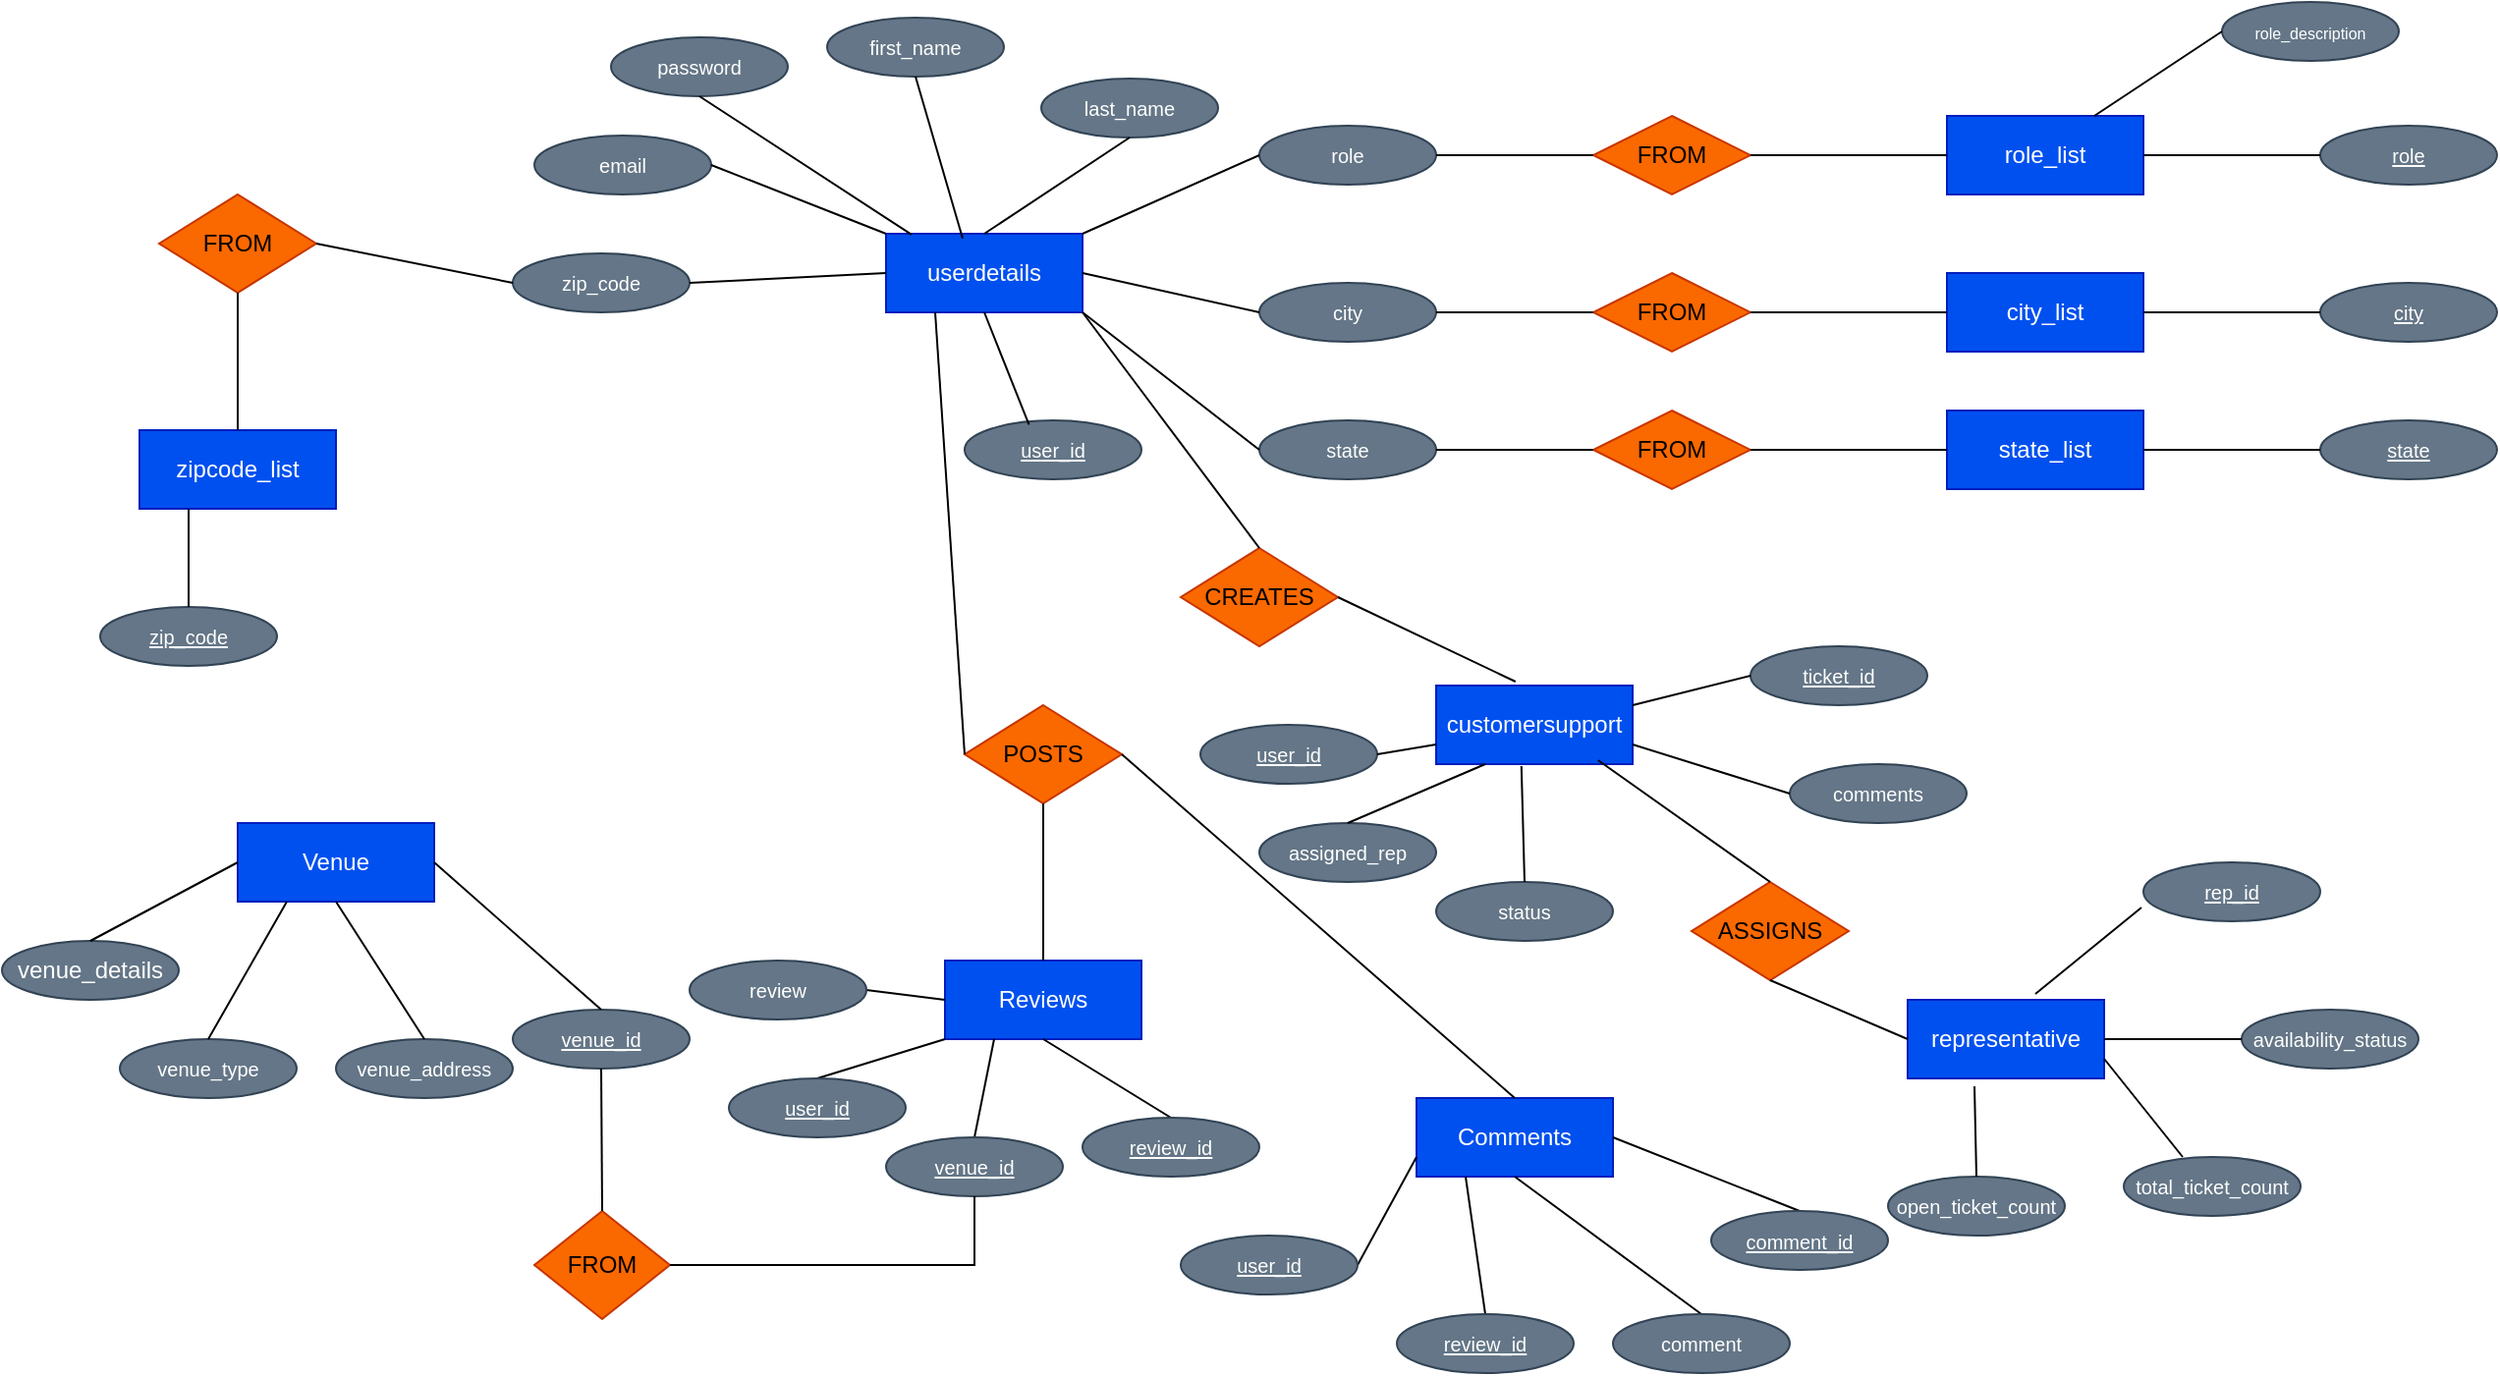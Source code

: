 <mxfile version="22.0.2" type="device">
  <diagram name="Page-1" id="CWC4UDuup5dHvdT0PNYq">
    <mxGraphModel dx="1305" dy="1110" grid="0" gridSize="10" guides="1" tooltips="1" connect="1" arrows="1" fold="1" page="0" pageScale="1" pageWidth="850" pageHeight="1100" math="0" shadow="0">
      <root>
        <mxCell id="0" />
        <mxCell id="1" parent="0" />
        <mxCell id="QUfLj28VYZMJ0oOmoPOe-7" value="zipcode_list" style="rounded=0;whiteSpace=wrap;html=1;fillColor=#0050ef;fontColor=#ffffff;strokeColor=#001DBC;" parent="1" vertex="1">
          <mxGeometry x="80" y="200" width="100" height="40" as="geometry" />
        </mxCell>
        <mxCell id="QUfLj28VYZMJ0oOmoPOe-8" value="userdetails" style="rounded=0;whiteSpace=wrap;html=1;fillColor=#0050ef;strokeColor=#001DBC;fontColor=#ffffff;" parent="1" vertex="1">
          <mxGeometry x="460" y="100" width="100" height="40" as="geometry" />
        </mxCell>
        <mxCell id="QUfLj28VYZMJ0oOmoPOe-10" value="Reviews" style="rounded=0;whiteSpace=wrap;html=1;fillColor=#0050ef;fontColor=#ffffff;strokeColor=#001DBC;" parent="1" vertex="1">
          <mxGeometry x="490" y="470" width="100" height="40" as="geometry" />
        </mxCell>
        <mxCell id="QUfLj28VYZMJ0oOmoPOe-11" value="Comments" style="rounded=0;whiteSpace=wrap;html=1;fillColor=#0050ef;fontColor=#ffffff;strokeColor=#001DBC;" parent="1" vertex="1">
          <mxGeometry x="730" y="540" width="100" height="40" as="geometry" />
        </mxCell>
        <mxCell id="QUfLj28VYZMJ0oOmoPOe-12" value="customersupport" style="rounded=0;whiteSpace=wrap;html=1;fillColor=#0050ef;fontColor=#ffffff;strokeColor=#001DBC;" parent="1" vertex="1">
          <mxGeometry x="740" y="330" width="100" height="40" as="geometry" />
        </mxCell>
        <mxCell id="QUfLj28VYZMJ0oOmoPOe-13" value="representative" style="rounded=0;whiteSpace=wrap;html=1;fillColor=#0050ef;fontColor=#ffffff;strokeColor=#001DBC;" parent="1" vertex="1">
          <mxGeometry x="980" y="490" width="100" height="40" as="geometry" />
        </mxCell>
        <mxCell id="QUfLj28VYZMJ0oOmoPOe-14" value="role_list" style="rounded=0;whiteSpace=wrap;html=1;fillColor=#0050ef;strokeColor=#001DBC;fontColor=#ffffff;" parent="1" vertex="1">
          <mxGeometry x="1000" y="40" width="100" height="40" as="geometry" />
        </mxCell>
        <mxCell id="QUfLj28VYZMJ0oOmoPOe-15" value="city_list" style="rounded=0;whiteSpace=wrap;html=1;fillColor=#0050ef;fontColor=#ffffff;strokeColor=#001DBC;" parent="1" vertex="1">
          <mxGeometry x="1000" y="120" width="100" height="40" as="geometry" />
        </mxCell>
        <mxCell id="QUfLj28VYZMJ0oOmoPOe-16" value="state_list" style="rounded=0;whiteSpace=wrap;html=1;fillColor=#0050ef;fontColor=#ffffff;strokeColor=#001DBC;" parent="1" vertex="1">
          <mxGeometry x="1000" y="190" width="100" height="40" as="geometry" />
        </mxCell>
        <mxCell id="QUfLj28VYZMJ0oOmoPOe-17" value="FROM" style="rhombus;whiteSpace=wrap;html=1;fillColor=#fa6800;fontColor=#000000;strokeColor=#C73500;" parent="1" vertex="1">
          <mxGeometry x="90" y="80" width="80" height="50" as="geometry" />
        </mxCell>
        <mxCell id="QUfLj28VYZMJ0oOmoPOe-19" value="POSTS" style="rhombus;whiteSpace=wrap;html=1;fillColor=#fa6800;fontColor=#000000;strokeColor=#C73500;" parent="1" vertex="1">
          <mxGeometry x="500" y="340" width="80" height="50" as="geometry" />
        </mxCell>
        <mxCell id="QUfLj28VYZMJ0oOmoPOe-20" value="CREATES" style="rhombus;whiteSpace=wrap;html=1;fillColor=#fa6800;fontColor=#000000;strokeColor=#C73500;" parent="1" vertex="1">
          <mxGeometry x="610" y="260" width="80" height="50" as="geometry" />
        </mxCell>
        <mxCell id="QUfLj28VYZMJ0oOmoPOe-21" value="ASSIGNS" style="rhombus;whiteSpace=wrap;html=1;fillColor=#fa6800;fontColor=#000000;strokeColor=#C73500;" parent="1" vertex="1">
          <mxGeometry x="870" y="430" width="80" height="50" as="geometry" />
        </mxCell>
        <mxCell id="QUfLj28VYZMJ0oOmoPOe-22" value="FROM" style="rhombus;whiteSpace=wrap;html=1;fillColor=#fa6800;fontColor=#000000;strokeColor=#C73500;" parent="1" vertex="1">
          <mxGeometry x="820" y="40" width="80" height="40" as="geometry" />
        </mxCell>
        <mxCell id="QUfLj28VYZMJ0oOmoPOe-23" value="FROM" style="rhombus;whiteSpace=wrap;html=1;fillColor=#fa6800;fontColor=#000000;strokeColor=#C73500;" parent="1" vertex="1">
          <mxGeometry x="820" y="120" width="80" height="40" as="geometry" />
        </mxCell>
        <mxCell id="QUfLj28VYZMJ0oOmoPOe-24" value="FROM" style="rhombus;whiteSpace=wrap;html=1;fillColor=#fa6800;fontColor=#000000;strokeColor=#C73500;" parent="1" vertex="1">
          <mxGeometry x="820" y="190" width="80" height="40" as="geometry" />
        </mxCell>
        <mxCell id="QUfLj28VYZMJ0oOmoPOe-25" value="Venue" style="rounded=0;whiteSpace=wrap;html=1;fillColor=#0050ef;fontColor=#ffffff;strokeColor=#001DBC;" parent="1" vertex="1">
          <mxGeometry x="130" y="400" width="100" height="40" as="geometry" />
        </mxCell>
        <mxCell id="QUfLj28VYZMJ0oOmoPOe-26" value="&lt;span style=&quot;font-family: Helvetica; font-size: 10px; font-style: normal; font-variant-ligatures: normal; font-variant-caps: normal; letter-spacing: normal; orphans: 2; text-align: center; text-indent: 0px; text-transform: none; widows: 2; word-spacing: 0px; -webkit-text-stroke-width: 0px; text-decoration-thickness: initial; text-decoration-style: initial; text-decoration-color: initial; float: none; display: inline !important;&quot;&gt;role&lt;/span&gt;" style="ellipse;whiteSpace=wrap;html=1;fillColor=#647687;fontColor=#ffffff;strokeColor=#314354;fontStyle=0;labelBackgroundColor=none;" parent="1" vertex="1">
          <mxGeometry x="650" y="45" width="90" height="30" as="geometry" />
        </mxCell>
        <mxCell id="QUfLj28VYZMJ0oOmoPOe-27" value="&lt;font style=&quot;font-size: 10px;&quot;&gt;&lt;u&gt;role&lt;/u&gt;&lt;/font&gt;" style="ellipse;whiteSpace=wrap;html=1;fillColor=#647687;fontColor=#ffffff;strokeColor=#314354;fontStyle=0;labelBackgroundColor=none;" parent="1" vertex="1">
          <mxGeometry x="1190" y="45" width="90" height="30" as="geometry" />
        </mxCell>
        <mxCell id="QUfLj28VYZMJ0oOmoPOe-28" value="&lt;font style=&quot;font-size: 10px;&quot;&gt;&lt;u&gt;city&lt;/u&gt;&lt;/font&gt;" style="ellipse;whiteSpace=wrap;html=1;fillColor=#647687;fontColor=#ffffff;strokeColor=#314354;fontStyle=0;labelBackgroundColor=none;" parent="1" vertex="1">
          <mxGeometry x="1190" y="125" width="90" height="30" as="geometry" />
        </mxCell>
        <mxCell id="QUfLj28VYZMJ0oOmoPOe-29" value="&lt;font style=&quot;font-size: 10px;&quot;&gt;&lt;u&gt;state&lt;/u&gt;&lt;/font&gt;" style="ellipse;whiteSpace=wrap;html=1;fillColor=#647687;fontColor=#ffffff;strokeColor=#314354;fontStyle=0;labelBackgroundColor=none;" parent="1" vertex="1">
          <mxGeometry x="1190" y="195" width="90" height="30" as="geometry" />
        </mxCell>
        <mxCell id="QUfLj28VYZMJ0oOmoPOe-30" value="&lt;font style=&quot;font-size: 8px;&quot;&gt;role_description&lt;/font&gt;" style="ellipse;whiteSpace=wrap;html=1;fillColor=#647687;fontColor=#ffffff;strokeColor=#314354;fontStyle=0;labelBackgroundColor=none;" parent="1" vertex="1">
          <mxGeometry x="1140" y="-18" width="90" height="30" as="geometry" />
        </mxCell>
        <mxCell id="QUfLj28VYZMJ0oOmoPOe-32" value="&lt;span style=&quot;font-family: Helvetica; font-size: 10px; font-style: normal; font-variant-ligatures: normal; font-variant-caps: normal; letter-spacing: normal; orphans: 2; text-align: center; text-indent: 0px; text-transform: none; widows: 2; word-spacing: 0px; -webkit-text-stroke-width: 0px; text-decoration-thickness: initial; text-decoration-style: initial; text-decoration-color: initial; float: none; display: inline !important;&quot;&gt;city&lt;/span&gt;" style="ellipse;whiteSpace=wrap;html=1;fillColor=#647687;fontColor=#ffffff;strokeColor=#314354;fontStyle=0;labelBackgroundColor=none;" parent="1" vertex="1">
          <mxGeometry x="650" y="125" width="90" height="30" as="geometry" />
        </mxCell>
        <mxCell id="QUfLj28VYZMJ0oOmoPOe-34" value="&lt;span style=&quot;font-family: Helvetica; font-size: 10px; font-style: normal; font-variant-ligatures: normal; font-variant-caps: normal; letter-spacing: normal; orphans: 2; text-align: center; text-indent: 0px; text-transform: none; widows: 2; word-spacing: 0px; -webkit-text-stroke-width: 0px; text-decoration-thickness: initial; text-decoration-style: initial; text-decoration-color: initial; float: none; display: inline !important;&quot;&gt;state&lt;/span&gt;" style="ellipse;whiteSpace=wrap;html=1;fillColor=#647687;fontColor=#ffffff;strokeColor=#314354;fontStyle=0;labelBackgroundColor=none;" parent="1" vertex="1">
          <mxGeometry x="650" y="195" width="90" height="30" as="geometry" />
        </mxCell>
        <mxCell id="QUfLj28VYZMJ0oOmoPOe-35" value="&lt;font style=&quot;font-size: 10px;&quot;&gt;&lt;u&gt;user_id&lt;/u&gt;&lt;/font&gt;" style="ellipse;whiteSpace=wrap;html=1;fillColor=#647687;fontColor=#ffffff;strokeColor=#314354;fontStyle=0;labelBackgroundColor=none;" parent="1" vertex="1">
          <mxGeometry x="500" y="195" width="90" height="30" as="geometry" />
        </mxCell>
        <mxCell id="QUfLj28VYZMJ0oOmoPOe-36" value="&lt;font style=&quot;font-size: 10px;&quot;&gt;&lt;u&gt;rep_id&lt;/u&gt;&lt;/font&gt;" style="ellipse;whiteSpace=wrap;html=1;fillColor=#647687;strokeColor=#314354;fontColor=#ffffff;fontStyle=0;labelBackgroundColor=none;" parent="1" vertex="1">
          <mxGeometry x="1100" y="420" width="90" height="30" as="geometry" />
        </mxCell>
        <mxCell id="QUfLj28VYZMJ0oOmoPOe-37" value="&lt;span style=&quot;font-family: Helvetica; font-size: 10px; font-style: normal; font-variant-ligatures: normal; font-variant-caps: normal; letter-spacing: normal; orphans: 2; text-align: center; text-indent: 0px; text-transform: none; widows: 2; word-spacing: 0px; -webkit-text-stroke-width: 0px; text-decoration-thickness: initial; text-decoration-style: initial; text-decoration-color: initial; float: none; display: inline !important;&quot;&gt;availability_status&lt;/span&gt;" style="ellipse;whiteSpace=wrap;html=1;fillColor=#647687;strokeColor=#314354;fontColor=#ffffff;fontStyle=0;labelBackgroundColor=none;" parent="1" vertex="1">
          <mxGeometry x="1150" y="495" width="90" height="30" as="geometry" />
        </mxCell>
        <mxCell id="QUfLj28VYZMJ0oOmoPOe-38" value="&lt;span style=&quot;font-family: Helvetica; font-size: 10px; font-style: normal; font-variant-ligatures: normal; font-variant-caps: normal; letter-spacing: normal; orphans: 2; text-align: center; text-indent: 0px; text-transform: none; widows: 2; word-spacing: 0px; -webkit-text-stroke-width: 0px; text-decoration-thickness: initial; text-decoration-style: initial; text-decoration-color: initial; float: none; display: inline !important;&quot;&gt;total_ticket_count&lt;/span&gt;" style="ellipse;whiteSpace=wrap;html=1;fillColor=#647687;strokeColor=#314354;fontColor=#ffffff;fontStyle=0;labelBackgroundColor=none;" parent="1" vertex="1">
          <mxGeometry x="1090" y="570" width="90" height="30" as="geometry" />
        </mxCell>
        <mxCell id="QUfLj28VYZMJ0oOmoPOe-39" value="&lt;span style=&quot;font-family: Helvetica; font-size: 10px; font-style: normal; font-variant-ligatures: normal; font-variant-caps: normal; letter-spacing: normal; orphans: 2; text-align: center; text-indent: 0px; text-transform: none; widows: 2; word-spacing: 0px; -webkit-text-stroke-width: 0px; text-decoration-thickness: initial; text-decoration-style: initial; text-decoration-color: initial; float: none; display: inline !important;&quot;&gt;open_ticket_count&lt;/span&gt;" style="ellipse;whiteSpace=wrap;html=1;fillColor=#647687;strokeColor=#314354;fontColor=#ffffff;fontStyle=0;labelBackgroundColor=none;" parent="1" vertex="1">
          <mxGeometry x="970" y="580" width="90" height="30" as="geometry" />
        </mxCell>
        <mxCell id="QUfLj28VYZMJ0oOmoPOe-40" value="&lt;span style=&quot;font-family: Helvetica; font-size: 10px; font-style: normal; font-variant-ligatures: normal; font-variant-caps: normal; letter-spacing: normal; orphans: 2; text-align: center; text-indent: 0px; text-transform: none; widows: 2; word-spacing: 0px; -webkit-text-stroke-width: 0px; text-decoration-thickness: initial; text-decoration-style: initial; text-decoration-color: initial; float: none; display: inline !important;&quot;&gt;&lt;u&gt;ticket_id&lt;/u&gt;&lt;/span&gt;" style="ellipse;whiteSpace=wrap;html=1;fillColor=#647687;strokeColor=#314354;fontColor=#ffffff;fontStyle=0;labelBackgroundColor=none;" parent="1" vertex="1">
          <mxGeometry x="900" y="310" width="90" height="30" as="geometry" />
        </mxCell>
        <mxCell id="QUfLj28VYZMJ0oOmoPOe-41" value="&lt;span style=&quot;font-family: Helvetica; font-size: 10px; font-style: normal; font-variant-ligatures: normal; font-variant-caps: normal; letter-spacing: normal; orphans: 2; text-align: center; text-indent: 0px; text-transform: none; widows: 2; word-spacing: 0px; -webkit-text-stroke-width: 0px; text-decoration-thickness: initial; text-decoration-style: initial; text-decoration-color: initial; float: none; display: inline !important;&quot;&gt;comments&lt;/span&gt;" style="ellipse;whiteSpace=wrap;html=1;fillColor=#647687;strokeColor=#314354;fontColor=#ffffff;fontStyle=0;labelBackgroundColor=none;" parent="1" vertex="1">
          <mxGeometry x="920" y="370" width="90" height="30" as="geometry" />
        </mxCell>
        <mxCell id="QUfLj28VYZMJ0oOmoPOe-42" value="&lt;span style=&quot;font-family: Helvetica; font-size: 10px; font-style: normal; font-variant-ligatures: normal; font-variant-caps: normal; letter-spacing: normal; orphans: 2; text-align: center; text-indent: 0px; text-transform: none; widows: 2; word-spacing: 0px; -webkit-text-stroke-width: 0px; text-decoration-thickness: initial; text-decoration-style: initial; text-decoration-color: initial; float: none; display: inline !important;&quot;&gt;&lt;u&gt;user_id&lt;/u&gt;&lt;/span&gt;" style="ellipse;whiteSpace=wrap;html=1;fillColor=#647687;strokeColor=#314354;fontColor=#ffffff;fontStyle=0;labelBackgroundColor=none;" parent="1" vertex="1">
          <mxGeometry x="620" y="350" width="90" height="30" as="geometry" />
        </mxCell>
        <mxCell id="QUfLj28VYZMJ0oOmoPOe-43" value="&lt;span style=&quot;font-family: Helvetica; font-size: 10px; font-style: normal; font-variant-ligatures: normal; font-variant-caps: normal; letter-spacing: normal; orphans: 2; text-align: center; text-indent: 0px; text-transform: none; widows: 2; word-spacing: 0px; -webkit-text-stroke-width: 0px; text-decoration-thickness: initial; text-decoration-style: initial; text-decoration-color: initial; float: none; display: inline !important;&quot;&gt;assigned_rep&lt;/span&gt;" style="ellipse;whiteSpace=wrap;html=1;fillColor=#647687;strokeColor=#314354;fontColor=#ffffff;fontStyle=0;labelBackgroundColor=none;" parent="1" vertex="1">
          <mxGeometry x="650" y="400" width="90" height="30" as="geometry" />
        </mxCell>
        <mxCell id="QUfLj28VYZMJ0oOmoPOe-44" value="&lt;font style=&quot;font-size: 10px;&quot;&gt;status&lt;/font&gt;" style="ellipse;whiteSpace=wrap;html=1;fillColor=#647687;strokeColor=#314354;fontColor=#ffffff;fontStyle=0;labelBackgroundColor=none;" parent="1" vertex="1">
          <mxGeometry x="740" y="430" width="90" height="30" as="geometry" />
        </mxCell>
        <mxCell id="QUfLj28VYZMJ0oOmoPOe-46" value="&lt;meta charset=&quot;utf-8&quot;&gt;&lt;span style=&quot;font-family: Helvetica; font-size: 10px; font-style: normal; font-variant-ligatures: normal; font-variant-caps: normal; letter-spacing: normal; orphans: 2; text-align: center; text-indent: 0px; text-transform: none; widows: 2; word-spacing: 0px; -webkit-text-stroke-width: 0px; text-decoration-thickness: initial; text-decoration-style: initial; text-decoration-color: initial; float: none; display: inline !important;&quot;&gt;zip_code&lt;/span&gt;" style="ellipse;whiteSpace=wrap;html=1;fillColor=#647687;strokeColor=#314354;fontColor=#ffffff;fontStyle=0;labelBackgroundColor=none;" parent="1" vertex="1">
          <mxGeometry x="270" y="110" width="90" height="30" as="geometry" />
        </mxCell>
        <mxCell id="QUfLj28VYZMJ0oOmoPOe-47" value="&lt;span style=&quot;font-family: Helvetica; font-size: 10px; font-style: normal; font-variant-ligatures: normal; font-variant-caps: normal; letter-spacing: normal; orphans: 2; text-align: center; text-indent: 0px; text-transform: none; widows: 2; word-spacing: 0px; -webkit-text-stroke-width: 0px; text-decoration-thickness: initial; text-decoration-style: initial; text-decoration-color: initial; float: none; display: inline !important;&quot;&gt;email&lt;/span&gt;" style="ellipse;whiteSpace=wrap;html=1;fillColor=#647687;strokeColor=#314354;fontColor=#ffffff;fontStyle=0;labelBackgroundColor=none;labelBorderColor=none;" parent="1" vertex="1">
          <mxGeometry x="281" y="50" width="90" height="30" as="geometry" />
        </mxCell>
        <mxCell id="QUfLj28VYZMJ0oOmoPOe-48" value="&lt;span style=&quot;font-family: Helvetica; font-size: 10px; font-style: normal; font-variant-ligatures: normal; font-variant-caps: normal; letter-spacing: normal; orphans: 2; text-align: center; text-indent: 0px; text-transform: none; widows: 2; word-spacing: 0px; -webkit-text-stroke-width: 0px; text-decoration-thickness: initial; text-decoration-style: initial; text-decoration-color: initial; float: none; display: inline !important;&quot;&gt;password&lt;/span&gt;" style="ellipse;whiteSpace=wrap;html=1;fillColor=#647687;strokeColor=#314354;fontColor=#ffffff;fontStyle=0;labelBackgroundColor=none;" parent="1" vertex="1">
          <mxGeometry x="320" width="90" height="30" as="geometry" />
        </mxCell>
        <mxCell id="QUfLj28VYZMJ0oOmoPOe-49" value="&lt;span style=&quot;font-family: Helvetica; font-size: 10px; font-style: normal; font-variant-ligatures: normal; font-variant-caps: normal; letter-spacing: normal; orphans: 2; text-align: center; text-indent: 0px; text-transform: none; widows: 2; word-spacing: 0px; -webkit-text-stroke-width: 0px; text-decoration-thickness: initial; text-decoration-style: initial; text-decoration-color: initial; float: none; display: inline !important;&quot;&gt;first_name&lt;/span&gt;" style="ellipse;whiteSpace=wrap;html=1;fillColor=#647687;strokeColor=#314354;fontColor=#ffffff;fontStyle=0;labelBackgroundColor=none;" parent="1" vertex="1">
          <mxGeometry x="430" y="-10" width="90" height="30" as="geometry" />
        </mxCell>
        <mxCell id="QUfLj28VYZMJ0oOmoPOe-50" value="&lt;span style=&quot;font-family: Helvetica; font-size: 10px; font-style: normal; font-variant-ligatures: normal; font-variant-caps: normal; letter-spacing: normal; orphans: 2; text-align: center; text-indent: 0px; text-transform: none; widows: 2; word-spacing: 0px; -webkit-text-stroke-width: 0px; text-decoration-thickness: initial; text-decoration-style: initial; text-decoration-color: initial; float: none; display: inline !important;&quot;&gt;last_name&lt;/span&gt;" style="ellipse;whiteSpace=wrap;html=1;fillColor=#647687;strokeColor=#314354;fontColor=#ffffff;fontStyle=0;labelBackgroundColor=none;" parent="1" vertex="1">
          <mxGeometry x="539" y="21" width="90" height="30" as="geometry" />
        </mxCell>
        <mxCell id="QUfLj28VYZMJ0oOmoPOe-51" value="&lt;font style=&quot;font-size: 10px;&quot;&gt;&lt;u&gt;zip_code&lt;/u&gt;&lt;/font&gt;" style="ellipse;whiteSpace=wrap;html=1;fillColor=#647687;strokeColor=#314354;fontColor=#ffffff;fontStyle=0;labelBackgroundColor=none;" parent="1" vertex="1">
          <mxGeometry x="60" y="290" width="90" height="30" as="geometry" />
        </mxCell>
        <mxCell id="QUfLj28VYZMJ0oOmoPOe-52" value="venue_details" style="ellipse;whiteSpace=wrap;html=1;fillColor=#647687;strokeColor=#314354;fontColor=#ffffff;fontStyle=0;labelBackgroundColor=none;" parent="1" vertex="1">
          <mxGeometry x="10" y="460" width="90" height="30" as="geometry" />
        </mxCell>
        <mxCell id="QUfLj28VYZMJ0oOmoPOe-53" value="&lt;font style=&quot;font-size: 10px;&quot;&gt;venue_type&lt;/font&gt;" style="ellipse;whiteSpace=wrap;html=1;fillColor=#647687;strokeColor=#314354;fontColor=#ffffff;fontStyle=0;labelBackgroundColor=none;" parent="1" vertex="1">
          <mxGeometry x="70" y="510" width="90" height="30" as="geometry" />
        </mxCell>
        <mxCell id="QUfLj28VYZMJ0oOmoPOe-54" value="&lt;span style=&quot;font-family: Helvetica; font-size: 10px; font-style: normal; font-variant-ligatures: normal; font-variant-caps: normal; letter-spacing: normal; orphans: 2; text-align: center; text-indent: 0px; text-transform: none; widows: 2; word-spacing: 0px; -webkit-text-stroke-width: 0px; text-decoration-thickness: initial; text-decoration-style: initial; text-decoration-color: initial; float: none; display: inline !important;&quot;&gt;venue_address&lt;/span&gt;" style="ellipse;whiteSpace=wrap;html=1;fillColor=#647687;strokeColor=#314354;fontColor=#ffffff;fontStyle=0;labelBackgroundColor=none;" parent="1" vertex="1">
          <mxGeometry x="180" y="510" width="90" height="30" as="geometry" />
        </mxCell>
        <mxCell id="QUfLj28VYZMJ0oOmoPOe-55" value="&lt;span data-darkreader-inline-bgcolor=&quot;&quot; data-darkreader-inline-color=&quot;&quot; style=&quot;font-family: Helvetica; font-size: 10px; font-style: normal; font-variant-ligatures: normal; font-variant-caps: normal; letter-spacing: normal; orphans: 2; text-align: center; text-indent: 0px; text-transform: none; widows: 2; word-spacing: 0px; -webkit-text-stroke-width: 0px; text-decoration-thickness: initial; text-decoration-style: initial; text-decoration-color: initial; float: none; --darkreader-inline-color: #e8e6e3; --darkreader-inline-bgcolor: #1a1c1e; display: inline !important;&quot;&gt;&lt;u&gt;venue_id&lt;/u&gt;&lt;/span&gt;" style="ellipse;whiteSpace=wrap;html=1;fillColor=#647687;strokeColor=#314354;fontColor=#ffffff;fontStyle=0;labelBackgroundColor=none;" parent="1" vertex="1">
          <mxGeometry x="270" y="495" width="90" height="30" as="geometry" />
        </mxCell>
        <mxCell id="QUfLj28VYZMJ0oOmoPOe-58" value="" style="endArrow=none;html=1;rounded=0;entryX=0.404;entryY=-0.05;entryDx=0;entryDy=0;entryPerimeter=0;" parent="1" target="QUfLj28VYZMJ0oOmoPOe-12" edge="1">
          <mxGeometry width="50" height="50" relative="1" as="geometry">
            <mxPoint x="690" y="285" as="sourcePoint" />
            <mxPoint x="750" y="284.5" as="targetPoint" />
          </mxGeometry>
        </mxCell>
        <mxCell id="QUfLj28VYZMJ0oOmoPOe-59" value="" style="endArrow=none;html=1;rounded=0;exitX=1;exitY=0.5;exitDx=0;exitDy=0;" parent="1" source="QUfLj28VYZMJ0oOmoPOe-14" edge="1">
          <mxGeometry width="50" height="50" relative="1" as="geometry">
            <mxPoint x="1130" y="60" as="sourcePoint" />
            <mxPoint x="1190" y="60" as="targetPoint" />
          </mxGeometry>
        </mxCell>
        <mxCell id="QUfLj28VYZMJ0oOmoPOe-60" value="" style="endArrow=none;html=1;rounded=0;entryX=0;entryY=0.5;entryDx=0;entryDy=0;" parent="1" target="QUfLj28VYZMJ0oOmoPOe-28" edge="1">
          <mxGeometry width="50" height="50" relative="1" as="geometry">
            <mxPoint x="1100" y="140" as="sourcePoint" />
            <mxPoint x="1170" y="140" as="targetPoint" />
          </mxGeometry>
        </mxCell>
        <mxCell id="QUfLj28VYZMJ0oOmoPOe-61" value="" style="endArrow=none;html=1;rounded=0;entryX=0;entryY=0.5;entryDx=0;entryDy=0;" parent="1" target="QUfLj28VYZMJ0oOmoPOe-29" edge="1">
          <mxGeometry width="50" height="50" relative="1" as="geometry">
            <mxPoint x="1100" y="210" as="sourcePoint" />
            <mxPoint x="1170" y="210" as="targetPoint" />
          </mxGeometry>
        </mxCell>
        <mxCell id="QUfLj28VYZMJ0oOmoPOe-63" value="" style="endArrow=none;html=1;rounded=0;exitX=0.75;exitY=0;exitDx=0;exitDy=0;entryX=0;entryY=0.5;entryDx=0;entryDy=0;" parent="1" source="QUfLj28VYZMJ0oOmoPOe-14" target="QUfLj28VYZMJ0oOmoPOe-30" edge="1">
          <mxGeometry width="50" height="50" relative="1" as="geometry">
            <mxPoint x="1090" y="20" as="sourcePoint" />
            <mxPoint x="1137" y="4" as="targetPoint" />
          </mxGeometry>
        </mxCell>
        <mxCell id="QUfLj28VYZMJ0oOmoPOe-64" value="" style="endArrow=none;html=1;rounded=0;exitX=0.65;exitY=-0.075;exitDx=0;exitDy=0;exitPerimeter=0;entryX=-0.011;entryY=0.767;entryDx=0;entryDy=0;entryPerimeter=0;" parent="1" source="QUfLj28VYZMJ0oOmoPOe-13" target="QUfLj28VYZMJ0oOmoPOe-36" edge="1">
          <mxGeometry width="50" height="50" relative="1" as="geometry">
            <mxPoint x="1040" y="460" as="sourcePoint" />
            <mxPoint x="1110" y="460" as="targetPoint" />
          </mxGeometry>
        </mxCell>
        <mxCell id="QUfLj28VYZMJ0oOmoPOe-65" value="" style="endArrow=none;html=1;rounded=0;" parent="1" edge="1">
          <mxGeometry width="50" height="50" relative="1" as="geometry">
            <mxPoint x="1080" y="510" as="sourcePoint" />
            <mxPoint x="1150" y="510" as="targetPoint" />
          </mxGeometry>
        </mxCell>
        <mxCell id="QUfLj28VYZMJ0oOmoPOe-66" value="" style="endArrow=none;html=1;rounded=0;exitX=1;exitY=0.75;exitDx=0;exitDy=0;" parent="1" source="QUfLj28VYZMJ0oOmoPOe-13" edge="1">
          <mxGeometry width="50" height="50" relative="1" as="geometry">
            <mxPoint x="1090" y="540" as="sourcePoint" />
            <mxPoint x="1120" y="570" as="targetPoint" />
          </mxGeometry>
        </mxCell>
        <mxCell id="QUfLj28VYZMJ0oOmoPOe-67" value="" style="endArrow=none;html=1;rounded=0;exitX=0.34;exitY=1.1;exitDx=0;exitDy=0;exitPerimeter=0;entryX=0.5;entryY=0;entryDx=0;entryDy=0;" parent="1" source="QUfLj28VYZMJ0oOmoPOe-13" target="QUfLj28VYZMJ0oOmoPOe-39" edge="1">
          <mxGeometry width="50" height="50" relative="1" as="geometry">
            <mxPoint x="1030" y="550" as="sourcePoint" />
            <mxPoint x="1100" y="550" as="targetPoint" />
          </mxGeometry>
        </mxCell>
        <mxCell id="QUfLj28VYZMJ0oOmoPOe-68" value="" style="endArrow=none;html=1;rounded=0;entryX=0;entryY=0.5;entryDx=0;entryDy=0;" parent="1" target="QUfLj28VYZMJ0oOmoPOe-14" edge="1">
          <mxGeometry width="50" height="50" relative="1" as="geometry">
            <mxPoint x="900" y="60" as="sourcePoint" />
            <mxPoint x="970" y="60" as="targetPoint" />
          </mxGeometry>
        </mxCell>
        <mxCell id="QUfLj28VYZMJ0oOmoPOe-69" value="" style="endArrow=none;html=1;rounded=0;entryX=0;entryY=0.5;entryDx=0;entryDy=0;" parent="1" target="QUfLj28VYZMJ0oOmoPOe-15" edge="1">
          <mxGeometry width="50" height="50" relative="1" as="geometry">
            <mxPoint x="900" y="140" as="sourcePoint" />
            <mxPoint x="970" y="140" as="targetPoint" />
          </mxGeometry>
        </mxCell>
        <mxCell id="QUfLj28VYZMJ0oOmoPOe-70" value="" style="endArrow=none;html=1;rounded=0;entryX=0;entryY=0.5;entryDx=0;entryDy=0;" parent="1" target="QUfLj28VYZMJ0oOmoPOe-16" edge="1">
          <mxGeometry width="50" height="50" relative="1" as="geometry">
            <mxPoint x="900" y="210" as="sourcePoint" />
            <mxPoint x="970" y="210" as="targetPoint" />
          </mxGeometry>
        </mxCell>
        <mxCell id="QUfLj28VYZMJ0oOmoPOe-71" value="" style="endArrow=none;html=1;rounded=0;exitX=1;exitY=0.5;exitDx=0;exitDy=0;" parent="1" source="QUfLj28VYZMJ0oOmoPOe-26" edge="1">
          <mxGeometry width="50" height="50" relative="1" as="geometry">
            <mxPoint x="750" y="60" as="sourcePoint" />
            <mxPoint x="820" y="60" as="targetPoint" />
          </mxGeometry>
        </mxCell>
        <mxCell id="QUfLj28VYZMJ0oOmoPOe-72" value="" style="endArrow=none;html=1;rounded=0;exitX=1;exitY=0.5;exitDx=0;exitDy=0;" parent="1" source="QUfLj28VYZMJ0oOmoPOe-32" edge="1">
          <mxGeometry width="50" height="50" relative="1" as="geometry">
            <mxPoint x="750" y="140" as="sourcePoint" />
            <mxPoint x="820" y="140" as="targetPoint" />
          </mxGeometry>
        </mxCell>
        <mxCell id="QUfLj28VYZMJ0oOmoPOe-73" value="" style="endArrow=none;html=1;rounded=0;exitX=1;exitY=0.5;exitDx=0;exitDy=0;" parent="1" source="QUfLj28VYZMJ0oOmoPOe-34" edge="1">
          <mxGeometry width="50" height="50" relative="1" as="geometry">
            <mxPoint x="750" y="210" as="sourcePoint" />
            <mxPoint x="820" y="210" as="targetPoint" />
          </mxGeometry>
        </mxCell>
        <mxCell id="QUfLj28VYZMJ0oOmoPOe-74" value="" style="endArrow=none;html=1;rounded=0;exitX=1;exitY=0.25;exitDx=0;exitDy=0;entryX=0;entryY=0.5;entryDx=0;entryDy=0;" parent="1" source="QUfLj28VYZMJ0oOmoPOe-12" target="QUfLj28VYZMJ0oOmoPOe-40" edge="1">
          <mxGeometry width="50" height="50" relative="1" as="geometry">
            <mxPoint x="850" y="320" as="sourcePoint" />
            <mxPoint x="920" y="320" as="targetPoint" />
          </mxGeometry>
        </mxCell>
        <mxCell id="QUfLj28VYZMJ0oOmoPOe-75" value="" style="endArrow=none;html=1;rounded=0;exitX=1;exitY=0.75;exitDx=0;exitDy=0;entryX=0;entryY=0.5;entryDx=0;entryDy=0;" parent="1" source="QUfLj28VYZMJ0oOmoPOe-12" target="QUfLj28VYZMJ0oOmoPOe-41" edge="1">
          <mxGeometry width="50" height="50" relative="1" as="geometry">
            <mxPoint x="870" y="350" as="sourcePoint" />
            <mxPoint x="940" y="350" as="targetPoint" />
          </mxGeometry>
        </mxCell>
        <mxCell id="QUfLj28VYZMJ0oOmoPOe-76" value="" style="endArrow=none;html=1;rounded=0;exitX=0.824;exitY=0.95;exitDx=0;exitDy=0;exitPerimeter=0;entryX=0.5;entryY=0;entryDx=0;entryDy=0;" parent="1" source="QUfLj28VYZMJ0oOmoPOe-12" target="QUfLj28VYZMJ0oOmoPOe-21" edge="1">
          <mxGeometry width="50" height="50" relative="1" as="geometry">
            <mxPoint x="850" y="390" as="sourcePoint" />
            <mxPoint x="920" y="390" as="targetPoint" />
          </mxGeometry>
        </mxCell>
        <mxCell id="QUfLj28VYZMJ0oOmoPOe-77" value="" style="endArrow=none;html=1;rounded=0;exitX=0.434;exitY=1.025;exitDx=0;exitDy=0;entryX=0.5;entryY=0;entryDx=0;entryDy=0;exitPerimeter=0;" parent="1" source="QUfLj28VYZMJ0oOmoPOe-12" target="QUfLj28VYZMJ0oOmoPOe-44" edge="1">
          <mxGeometry width="50" height="50" relative="1" as="geometry">
            <mxPoint x="780" y="410" as="sourcePoint" />
            <mxPoint x="850" y="410" as="targetPoint" />
          </mxGeometry>
        </mxCell>
        <mxCell id="QUfLj28VYZMJ0oOmoPOe-78" value="" style="endArrow=none;html=1;rounded=0;exitX=0.5;exitY=0;exitDx=0;exitDy=0;entryX=0.25;entryY=1;entryDx=0;entryDy=0;" parent="1" source="QUfLj28VYZMJ0oOmoPOe-43" target="QUfLj28VYZMJ0oOmoPOe-12" edge="1">
          <mxGeometry width="50" height="50" relative="1" as="geometry">
            <mxPoint x="720" y="390" as="sourcePoint" />
            <mxPoint x="790" y="390" as="targetPoint" />
          </mxGeometry>
        </mxCell>
        <mxCell id="QUfLj28VYZMJ0oOmoPOe-79" value="" style="endArrow=none;html=1;rounded=0;exitX=1;exitY=0.5;exitDx=0;exitDy=0;" parent="1" source="QUfLj28VYZMJ0oOmoPOe-42" edge="1">
          <mxGeometry width="50" height="50" relative="1" as="geometry">
            <mxPoint x="720" y="350" as="sourcePoint" />
            <mxPoint x="740" y="360" as="targetPoint" />
          </mxGeometry>
        </mxCell>
        <mxCell id="QUfLj28VYZMJ0oOmoPOe-80" value="" style="endArrow=none;html=1;rounded=0;exitX=0.5;exitY=1;exitDx=0;exitDy=0;entryX=0;entryY=0.5;entryDx=0;entryDy=0;" parent="1" source="QUfLj28VYZMJ0oOmoPOe-21" target="QUfLj28VYZMJ0oOmoPOe-13" edge="1">
          <mxGeometry width="50" height="50" relative="1" as="geometry">
            <mxPoint x="910" y="490" as="sourcePoint" />
            <mxPoint x="980" y="490" as="targetPoint" />
          </mxGeometry>
        </mxCell>
        <mxCell id="QUfLj28VYZMJ0oOmoPOe-81" value="" style="endArrow=none;html=1;rounded=0;exitX=1;exitY=0;exitDx=0;exitDy=0;entryX=0;entryY=0.5;entryDx=0;entryDy=0;" parent="1" source="QUfLj28VYZMJ0oOmoPOe-8" target="QUfLj28VYZMJ0oOmoPOe-26" edge="1">
          <mxGeometry width="50" height="50" relative="1" as="geometry">
            <mxPoint x="570" y="100" as="sourcePoint" />
            <mxPoint x="640" y="100" as="targetPoint" />
          </mxGeometry>
        </mxCell>
        <mxCell id="QUfLj28VYZMJ0oOmoPOe-82" value="" style="endArrow=none;html=1;rounded=0;exitX=1;exitY=0.5;exitDx=0;exitDy=0;entryX=0;entryY=0.5;entryDx=0;entryDy=0;" parent="1" source="QUfLj28VYZMJ0oOmoPOe-8" target="QUfLj28VYZMJ0oOmoPOe-32" edge="1">
          <mxGeometry width="50" height="50" relative="1" as="geometry">
            <mxPoint x="610" y="130" as="sourcePoint" />
            <mxPoint x="680" y="130" as="targetPoint" />
          </mxGeometry>
        </mxCell>
        <mxCell id="QUfLj28VYZMJ0oOmoPOe-83" value="" style="endArrow=none;html=1;rounded=0;exitX=1;exitY=1;exitDx=0;exitDy=0;entryX=0;entryY=0.5;entryDx=0;entryDy=0;" parent="1" source="QUfLj28VYZMJ0oOmoPOe-8" target="QUfLj28VYZMJ0oOmoPOe-34" edge="1">
          <mxGeometry width="50" height="50" relative="1" as="geometry">
            <mxPoint x="600" y="150" as="sourcePoint" />
            <mxPoint x="670" y="150" as="targetPoint" />
          </mxGeometry>
        </mxCell>
        <mxCell id="QUfLj28VYZMJ0oOmoPOe-84" value="" style="endArrow=none;html=1;rounded=0;exitX=0.5;exitY=1;exitDx=0;exitDy=0;entryX=0.364;entryY=0.073;entryDx=0;entryDy=0;entryPerimeter=0;" parent="1" source="QUfLj28VYZMJ0oOmoPOe-8" target="QUfLj28VYZMJ0oOmoPOe-35" edge="1">
          <mxGeometry width="50" height="50" relative="1" as="geometry">
            <mxPoint x="530" y="180" as="sourcePoint" />
            <mxPoint x="600" y="180" as="targetPoint" />
          </mxGeometry>
        </mxCell>
        <mxCell id="QUfLj28VYZMJ0oOmoPOe-85" value="" style="endArrow=none;html=1;rounded=0;exitX=0.5;exitY=0;exitDx=0;exitDy=0;entryX=0.5;entryY=1;entryDx=0;entryDy=0;" parent="1" source="QUfLj28VYZMJ0oOmoPOe-8" target="QUfLj28VYZMJ0oOmoPOe-50" edge="1">
          <mxGeometry width="50" height="50" relative="1" as="geometry">
            <mxPoint x="530" y="70" as="sourcePoint" />
            <mxPoint x="600" y="70" as="targetPoint" />
          </mxGeometry>
        </mxCell>
        <mxCell id="QUfLj28VYZMJ0oOmoPOe-86" value="" style="endArrow=none;html=1;rounded=0;exitX=0.5;exitY=1;exitDx=0;exitDy=0;entryX=0.39;entryY=0.06;entryDx=0;entryDy=0;entryPerimeter=0;" parent="1" source="QUfLj28VYZMJ0oOmoPOe-49" target="QUfLj28VYZMJ0oOmoPOe-8" edge="1">
          <mxGeometry width="50" height="50" relative="1" as="geometry">
            <mxPoint x="470" y="40" as="sourcePoint" />
            <mxPoint x="540" y="40" as="targetPoint" />
          </mxGeometry>
        </mxCell>
        <mxCell id="QUfLj28VYZMJ0oOmoPOe-87" value="" style="endArrow=none;html=1;rounded=0;exitX=0.5;exitY=1;exitDx=0;exitDy=0;entryX=0.13;entryY=0.01;entryDx=0;entryDy=0;entryPerimeter=0;" parent="1" source="QUfLj28VYZMJ0oOmoPOe-48" target="QUfLj28VYZMJ0oOmoPOe-8" edge="1">
          <mxGeometry width="50" height="50" relative="1" as="geometry">
            <mxPoint x="420" y="50" as="sourcePoint" />
            <mxPoint x="490" y="50" as="targetPoint" />
          </mxGeometry>
        </mxCell>
        <mxCell id="QUfLj28VYZMJ0oOmoPOe-88" value="" style="endArrow=none;html=1;rounded=0;exitX=1;exitY=0.5;exitDx=0;exitDy=0;entryX=0;entryY=0;entryDx=0;entryDy=0;" parent="1" source="QUfLj28VYZMJ0oOmoPOe-47" target="QUfLj28VYZMJ0oOmoPOe-8" edge="1">
          <mxGeometry width="50" height="50" relative="1" as="geometry">
            <mxPoint x="380" y="80" as="sourcePoint" />
            <mxPoint x="450" y="80" as="targetPoint" />
          </mxGeometry>
        </mxCell>
        <mxCell id="QUfLj28VYZMJ0oOmoPOe-89" value="" style="endArrow=none;html=1;rounded=0;exitX=1;exitY=0.5;exitDx=0;exitDy=0;entryX=0;entryY=0.5;entryDx=0;entryDy=0;" parent="1" source="QUfLj28VYZMJ0oOmoPOe-46" target="QUfLj28VYZMJ0oOmoPOe-8" edge="1">
          <mxGeometry width="50" height="50" relative="1" as="geometry">
            <mxPoint x="380" y="120" as="sourcePoint" />
            <mxPoint x="450" y="120" as="targetPoint" />
          </mxGeometry>
        </mxCell>
        <mxCell id="QUfLj28VYZMJ0oOmoPOe-91" value="" style="endArrow=none;html=1;rounded=0;exitX=1;exitY=0.5;exitDx=0;exitDy=0;entryX=0;entryY=0.5;entryDx=0;entryDy=0;" parent="1" source="QUfLj28VYZMJ0oOmoPOe-17" target="QUfLj28VYZMJ0oOmoPOe-46" edge="1">
          <mxGeometry width="50" height="50" relative="1" as="geometry">
            <mxPoint x="200" y="100" as="sourcePoint" />
            <mxPoint x="270" y="100" as="targetPoint" />
          </mxGeometry>
        </mxCell>
        <mxCell id="QUfLj28VYZMJ0oOmoPOe-92" value="" style="endArrow=none;html=1;rounded=0;exitX=0.5;exitY=1;exitDx=0;exitDy=0;entryX=0.5;entryY=0;entryDx=0;entryDy=0;" parent="1" source="QUfLj28VYZMJ0oOmoPOe-17" target="QUfLj28VYZMJ0oOmoPOe-7" edge="1">
          <mxGeometry width="50" height="50" relative="1" as="geometry">
            <mxPoint x="130" y="160" as="sourcePoint" />
            <mxPoint x="200" y="160" as="targetPoint" />
          </mxGeometry>
        </mxCell>
        <mxCell id="QUfLj28VYZMJ0oOmoPOe-93" value="" style="endArrow=none;html=1;rounded=0;exitX=0.25;exitY=1;exitDx=0;exitDy=0;entryX=0.5;entryY=0;entryDx=0;entryDy=0;" parent="1" source="QUfLj28VYZMJ0oOmoPOe-7" target="QUfLj28VYZMJ0oOmoPOe-51" edge="1">
          <mxGeometry width="50" height="50" relative="1" as="geometry">
            <mxPoint x="120" y="270" as="sourcePoint" />
            <mxPoint x="190" y="270" as="targetPoint" />
          </mxGeometry>
        </mxCell>
        <mxCell id="QUfLj28VYZMJ0oOmoPOe-97" value="" style="endArrow=none;html=1;rounded=0;exitX=0.5;exitY=0;exitDx=0;exitDy=0;entryX=0;entryY=0.5;entryDx=0;entryDy=0;" parent="1" source="QUfLj28VYZMJ0oOmoPOe-52" target="QUfLj28VYZMJ0oOmoPOe-25" edge="1">
          <mxGeometry width="50" height="50" relative="1" as="geometry">
            <mxPoint x="90" y="500" as="sourcePoint" />
            <mxPoint x="160" y="500" as="targetPoint" />
          </mxGeometry>
        </mxCell>
        <mxCell id="QUfLj28VYZMJ0oOmoPOe-98" value="" style="endArrow=none;html=1;rounded=0;exitX=0.5;exitY=0;exitDx=0;exitDy=0;entryX=0.25;entryY=1;entryDx=0;entryDy=0;" parent="1" source="QUfLj28VYZMJ0oOmoPOe-53" target="QUfLj28VYZMJ0oOmoPOe-25" edge="1">
          <mxGeometry width="50" height="50" relative="1" as="geometry">
            <mxPoint x="160" y="550" as="sourcePoint" />
            <mxPoint x="230" y="550" as="targetPoint" />
          </mxGeometry>
        </mxCell>
        <mxCell id="QUfLj28VYZMJ0oOmoPOe-99" value="" style="endArrow=none;html=1;rounded=0;exitX=0.5;exitY=1;exitDx=0;exitDy=0;entryX=0.5;entryY=0;entryDx=0;entryDy=0;" parent="1" source="QUfLj28VYZMJ0oOmoPOe-25" target="QUfLj28VYZMJ0oOmoPOe-54" edge="1">
          <mxGeometry width="50" height="50" relative="1" as="geometry">
            <mxPoint x="210" y="580" as="sourcePoint" />
            <mxPoint x="280" y="580" as="targetPoint" />
          </mxGeometry>
        </mxCell>
        <mxCell id="QUfLj28VYZMJ0oOmoPOe-100" value="" style="endArrow=none;html=1;rounded=0;exitX=1;exitY=0.5;exitDx=0;exitDy=0;entryX=0.5;entryY=0;entryDx=0;entryDy=0;" parent="1" source="QUfLj28VYZMJ0oOmoPOe-25" target="QUfLj28VYZMJ0oOmoPOe-55" edge="1">
          <mxGeometry width="50" height="50" relative="1" as="geometry">
            <mxPoint x="270" y="500" as="sourcePoint" />
            <mxPoint x="340" y="500" as="targetPoint" />
          </mxGeometry>
        </mxCell>
        <mxCell id="QUfLj28VYZMJ0oOmoPOe-101" value="" style="endArrow=none;html=1;rounded=0;exitX=1;exitY=0.5;exitDx=0;exitDy=0;entryX=0;entryY=0.5;entryDx=0;entryDy=0;" parent="1" source="QUfLj28VYZMJ0oOmoPOe-112" target="QUfLj28VYZMJ0oOmoPOe-10" edge="1">
          <mxGeometry width="50" height="50" relative="1" as="geometry">
            <mxPoint x="440" y="480" as="sourcePoint" />
            <mxPoint x="510" y="480" as="targetPoint" />
          </mxGeometry>
        </mxCell>
        <mxCell id="QUfLj28VYZMJ0oOmoPOe-102" value="" style="endArrow=none;html=1;rounded=0;exitX=0.5;exitY=0;exitDx=0;exitDy=0;entryX=0;entryY=1;entryDx=0;entryDy=0;" parent="1" source="QUfLj28VYZMJ0oOmoPOe-113" target="QUfLj28VYZMJ0oOmoPOe-10" edge="1">
          <mxGeometry width="50" height="50" relative="1" as="geometry">
            <mxPoint x="450" y="530" as="sourcePoint" />
            <mxPoint x="520" y="530" as="targetPoint" />
          </mxGeometry>
        </mxCell>
        <mxCell id="QUfLj28VYZMJ0oOmoPOe-103" value="" style="endArrow=none;html=1;rounded=0;exitX=0.25;exitY=1;exitDx=0;exitDy=0;entryX=0.5;entryY=0;entryDx=0;entryDy=0;" parent="1" source="QUfLj28VYZMJ0oOmoPOe-10" target="QUfLj28VYZMJ0oOmoPOe-114" edge="1">
          <mxGeometry width="50" height="50" relative="1" as="geometry">
            <mxPoint x="520" y="550" as="sourcePoint" />
            <mxPoint x="590" y="550" as="targetPoint" />
          </mxGeometry>
        </mxCell>
        <mxCell id="QUfLj28VYZMJ0oOmoPOe-104" value="" style="endArrow=none;html=1;rounded=0;exitX=0.5;exitY=1;exitDx=0;exitDy=0;entryX=0.5;entryY=0;entryDx=0;entryDy=0;" parent="1" source="QUfLj28VYZMJ0oOmoPOe-10" target="QUfLj28VYZMJ0oOmoPOe-115" edge="1">
          <mxGeometry width="50" height="50" relative="1" as="geometry">
            <mxPoint x="590" y="530" as="sourcePoint" />
            <mxPoint x="660" y="530" as="targetPoint" />
          </mxGeometry>
        </mxCell>
        <mxCell id="QUfLj28VYZMJ0oOmoPOe-105" value="" style="endArrow=none;html=1;rounded=0;exitX=1;exitY=0.5;exitDx=0;exitDy=0;entryX=0;entryY=0.75;entryDx=0;entryDy=0;" parent="1" source="QUfLj28VYZMJ0oOmoPOe-116" target="QUfLj28VYZMJ0oOmoPOe-11" edge="1">
          <mxGeometry width="50" height="50" relative="1" as="geometry">
            <mxPoint x="690" y="630" as="sourcePoint" />
            <mxPoint x="760" y="630" as="targetPoint" />
          </mxGeometry>
        </mxCell>
        <mxCell id="QUfLj28VYZMJ0oOmoPOe-106" value="" style="endArrow=none;html=1;rounded=0;exitX=0.5;exitY=1;exitDx=0;exitDy=0;entryX=0.5;entryY=0;entryDx=0;entryDy=0;" parent="1" source="QUfLj28VYZMJ0oOmoPOe-11" target="QUfLj28VYZMJ0oOmoPOe-118" edge="1">
          <mxGeometry width="50" height="50" relative="1" as="geometry">
            <mxPoint x="770" y="660" as="sourcePoint" />
            <mxPoint x="840" y="660" as="targetPoint" />
          </mxGeometry>
        </mxCell>
        <mxCell id="QUfLj28VYZMJ0oOmoPOe-107" value="" style="endArrow=none;html=1;rounded=0;exitX=0.5;exitY=0;exitDx=0;exitDy=0;entryX=0.25;entryY=1;entryDx=0;entryDy=0;" parent="1" source="QUfLj28VYZMJ0oOmoPOe-117" target="QUfLj28VYZMJ0oOmoPOe-11" edge="1">
          <mxGeometry width="50" height="50" relative="1" as="geometry">
            <mxPoint x="750" y="670" as="sourcePoint" />
            <mxPoint x="820" y="670" as="targetPoint" />
          </mxGeometry>
        </mxCell>
        <mxCell id="QUfLj28VYZMJ0oOmoPOe-108" value="" style="endArrow=none;html=1;rounded=0;exitX=1;exitY=0.5;exitDx=0;exitDy=0;entryX=0.5;entryY=0;entryDx=0;entryDy=0;" parent="1" source="QUfLj28VYZMJ0oOmoPOe-11" target="QUfLj28VYZMJ0oOmoPOe-119" edge="1">
          <mxGeometry width="50" height="50" relative="1" as="geometry">
            <mxPoint x="870" y="670" as="sourcePoint" />
            <mxPoint x="940" y="670" as="targetPoint" />
          </mxGeometry>
        </mxCell>
        <mxCell id="QUfLj28VYZMJ0oOmoPOe-109" value="" style="endArrow=none;html=1;rounded=0;exitX=0.25;exitY=1;exitDx=0;exitDy=0;entryX=0;entryY=0.5;entryDx=0;entryDy=0;" parent="1" source="QUfLj28VYZMJ0oOmoPOe-8" target="QUfLj28VYZMJ0oOmoPOe-19" edge="1">
          <mxGeometry width="50" height="50" relative="1" as="geometry">
            <mxPoint x="480" y="230" as="sourcePoint" />
            <mxPoint x="550" y="230" as="targetPoint" />
          </mxGeometry>
        </mxCell>
        <mxCell id="QUfLj28VYZMJ0oOmoPOe-110" value="" style="endArrow=none;html=1;rounded=0;exitX=0.5;exitY=1;exitDx=0;exitDy=0;entryX=0.5;entryY=0;entryDx=0;entryDy=0;" parent="1" source="QUfLj28VYZMJ0oOmoPOe-19" target="QUfLj28VYZMJ0oOmoPOe-10" edge="1">
          <mxGeometry width="50" height="50" relative="1" as="geometry">
            <mxPoint x="520" y="410" as="sourcePoint" />
            <mxPoint x="590" y="410" as="targetPoint" />
          </mxGeometry>
        </mxCell>
        <mxCell id="QUfLj28VYZMJ0oOmoPOe-111" value="" style="endArrow=none;html=1;rounded=0;exitX=1;exitY=1;exitDx=0;exitDy=0;entryX=0.5;entryY=0;entryDx=0;entryDy=0;" parent="1" source="QUfLj28VYZMJ0oOmoPOe-8" target="QUfLj28VYZMJ0oOmoPOe-20" edge="1">
          <mxGeometry width="50" height="50" relative="1" as="geometry">
            <mxPoint x="570" y="260" as="sourcePoint" />
            <mxPoint x="640" y="260" as="targetPoint" />
          </mxGeometry>
        </mxCell>
        <mxCell id="QUfLj28VYZMJ0oOmoPOe-112" value="&lt;span data-darkreader-inline-bgcolor=&quot;&quot; data-darkreader-inline-color=&quot;&quot; style=&quot;font-family: Helvetica; font-size: 10px; font-style: normal; font-variant-ligatures: normal; font-variant-caps: normal; letter-spacing: normal; orphans: 2; text-align: center; text-indent: 0px; text-transform: none; widows: 2; word-spacing: 0px; -webkit-text-stroke-width: 0px; text-decoration-thickness: initial; text-decoration-style: initial; text-decoration-color: initial; float: none; --darkreader-inline-color: #e8e6e3; --darkreader-inline-bgcolor: #1a1c1e; display: inline !important;&quot;&gt;review&lt;/span&gt;" style="ellipse;whiteSpace=wrap;html=1;fillColor=#647687;strokeColor=#314354;fontColor=#ffffff;fontStyle=0;labelBackgroundColor=none;" parent="1" vertex="1">
          <mxGeometry x="360" y="470" width="90" height="30" as="geometry" />
        </mxCell>
        <mxCell id="QUfLj28VYZMJ0oOmoPOe-113" value="&lt;span style=&quot;font-size: 10px;&quot;&gt;&lt;u&gt;user_id&lt;/u&gt;&lt;/span&gt;" style="ellipse;whiteSpace=wrap;html=1;fillColor=#647687;strokeColor=#314354;fontColor=#ffffff;fontStyle=0;labelBackgroundColor=none;" parent="1" vertex="1">
          <mxGeometry x="380" y="530" width="90" height="30" as="geometry" />
        </mxCell>
        <mxCell id="QUfLj28VYZMJ0oOmoPOe-114" value="&lt;span data-darkreader-inline-bgcolor=&quot;&quot; data-darkreader-inline-color=&quot;&quot; style=&quot;font-family: Helvetica; font-size: 10px; font-style: normal; font-variant-ligatures: normal; font-variant-caps: normal; letter-spacing: normal; orphans: 2; text-align: center; text-indent: 0px; text-transform: none; widows: 2; word-spacing: 0px; -webkit-text-stroke-width: 0px; text-decoration-thickness: initial; text-decoration-style: initial; text-decoration-color: initial; float: none; --darkreader-inline-color: #e8e6e3; --darkreader-inline-bgcolor: #1a1c1e; display: inline !important;&quot;&gt;&lt;u&gt;venue_id&lt;/u&gt;&lt;/span&gt;" style="ellipse;whiteSpace=wrap;html=1;fillColor=#647687;strokeColor=#314354;fontColor=#ffffff;fontStyle=0;labelBackgroundColor=none;" parent="1" vertex="1">
          <mxGeometry x="460" y="560" width="90" height="30" as="geometry" />
        </mxCell>
        <mxCell id="QUfLj28VYZMJ0oOmoPOe-115" value="&lt;span style=&quot;font-family: Helvetica; font-size: 10px; font-style: normal; font-variant-ligatures: normal; font-variant-caps: normal; letter-spacing: normal; orphans: 2; text-align: center; text-indent: 0px; text-transform: none; widows: 2; word-spacing: 0px; -webkit-text-stroke-width: 0px; text-decoration-thickness: initial; text-decoration-style: initial; text-decoration-color: initial; float: none; display: inline !important;&quot;&gt;&lt;u&gt;review_id&lt;/u&gt;&lt;/span&gt;" style="ellipse;whiteSpace=wrap;html=1;fillColor=#647687;strokeColor=#314354;fontColor=#ffffff;fontStyle=0;labelBackgroundColor=none;" parent="1" vertex="1">
          <mxGeometry x="560" y="550" width="90" height="30" as="geometry" />
        </mxCell>
        <mxCell id="QUfLj28VYZMJ0oOmoPOe-116" value="&lt;span style=&quot;font-family: Helvetica; font-size: 10px; font-style: normal; font-variant-ligatures: normal; font-variant-caps: normal; letter-spacing: normal; orphans: 2; text-align: center; text-indent: 0px; text-transform: none; widows: 2; word-spacing: 0px; -webkit-text-stroke-width: 0px; text-decoration-thickness: initial; text-decoration-style: initial; text-decoration-color: initial; float: none; display: inline !important;&quot;&gt;&lt;u&gt;user_id&lt;/u&gt;&lt;/span&gt;" style="ellipse;whiteSpace=wrap;html=1;fillColor=#647687;strokeColor=#314354;fontColor=#ffffff;fontStyle=0;labelBackgroundColor=none;" parent="1" vertex="1">
          <mxGeometry x="610" y="610" width="90" height="30" as="geometry" />
        </mxCell>
        <mxCell id="QUfLj28VYZMJ0oOmoPOe-117" value="&lt;span style=&quot;font-family: Helvetica; font-size: 10px; font-style: normal; font-variant-ligatures: normal; font-variant-caps: normal; letter-spacing: normal; orphans: 2; text-align: center; text-indent: 0px; text-transform: none; widows: 2; word-spacing: 0px; -webkit-text-stroke-width: 0px; text-decoration-thickness: initial; text-decoration-style: initial; text-decoration-color: initial; float: none; display: inline !important;&quot;&gt;&lt;u&gt;review_id&lt;/u&gt;&lt;/span&gt;" style="ellipse;whiteSpace=wrap;html=1;fillColor=#647687;strokeColor=#314354;fontColor=#ffffff;fontStyle=0;labelBackgroundColor=none;" parent="1" vertex="1">
          <mxGeometry x="720" y="650" width="90" height="30" as="geometry" />
        </mxCell>
        <mxCell id="QUfLj28VYZMJ0oOmoPOe-118" value="&lt;span style=&quot;font-family: Helvetica; font-size: 10px; font-style: normal; font-variant-ligatures: normal; font-variant-caps: normal; letter-spacing: normal; orphans: 2; text-align: center; text-indent: 0px; text-transform: none; widows: 2; word-spacing: 0px; -webkit-text-stroke-width: 0px; text-decoration-thickness: initial; text-decoration-style: initial; text-decoration-color: initial; float: none; display: inline !important;&quot;&gt;comment&lt;/span&gt;" style="ellipse;whiteSpace=wrap;html=1;fillColor=#647687;strokeColor=#314354;fontColor=#ffffff;fontStyle=0;labelBackgroundColor=none;" parent="1" vertex="1">
          <mxGeometry x="830" y="650" width="90" height="30" as="geometry" />
        </mxCell>
        <mxCell id="QUfLj28VYZMJ0oOmoPOe-119" value="&lt;span style=&quot;font-family: Helvetica; font-size: 10px; font-style: normal; font-variant-ligatures: normal; font-variant-caps: normal; letter-spacing: normal; orphans: 2; text-align: center; text-indent: 0px; text-transform: none; widows: 2; word-spacing: 0px; -webkit-text-stroke-width: 0px; text-decoration-thickness: initial; text-decoration-style: initial; text-decoration-color: initial; float: none; display: inline !important;&quot;&gt;&lt;u&gt;comment_id&lt;/u&gt;&lt;/span&gt;" style="ellipse;whiteSpace=wrap;html=1;fillColor=#647687;strokeColor=#314354;fontColor=#ffffff;fontStyle=0;labelBackgroundColor=none;" parent="1" vertex="1">
          <mxGeometry x="880" y="597.5" width="90" height="30" as="geometry" />
        </mxCell>
        <mxCell id="QUfLj28VYZMJ0oOmoPOe-120" value="" style="endArrow=none;html=1;rounded=0;exitX=1;exitY=0.5;exitDx=0;exitDy=0;entryX=0.5;entryY=0;entryDx=0;entryDy=0;" parent="1" source="QUfLj28VYZMJ0oOmoPOe-19" target="QUfLj28VYZMJ0oOmoPOe-11" edge="1">
          <mxGeometry width="50" height="50" relative="1" as="geometry">
            <mxPoint x="620" y="460" as="sourcePoint" />
            <mxPoint x="690" y="460" as="targetPoint" />
          </mxGeometry>
        </mxCell>
        <mxCell id="tY5u6mbpSx4fFl1GYh9J-1" value="FROM" style="rhombus;whiteSpace=wrap;html=1;fillColor=#fa6800;fontColor=#000000;strokeColor=#C73500;" parent="1" vertex="1">
          <mxGeometry x="281" y="597.5" width="69" height="55" as="geometry" />
        </mxCell>
        <mxCell id="tY5u6mbpSx4fFl1GYh9J-3" value="" style="endArrow=none;html=1;rounded=0;entryX=0.5;entryY=1;entryDx=0;entryDy=0;exitX=0.5;exitY=0;exitDx=0;exitDy=0;" parent="1" source="tY5u6mbpSx4fFl1GYh9J-1" target="QUfLj28VYZMJ0oOmoPOe-55" edge="1">
          <mxGeometry width="50" height="50" relative="1" as="geometry">
            <mxPoint x="390" y="610" as="sourcePoint" />
            <mxPoint x="440" y="560" as="targetPoint" />
          </mxGeometry>
        </mxCell>
        <mxCell id="tY5u6mbpSx4fFl1GYh9J-4" value="" style="endArrow=none;html=1;rounded=0;exitX=1;exitY=0.5;exitDx=0;exitDy=0;entryX=0.5;entryY=1;entryDx=0;entryDy=0;" parent="1" source="tY5u6mbpSx4fFl1GYh9J-1" target="QUfLj28VYZMJ0oOmoPOe-114" edge="1">
          <mxGeometry width="50" height="50" relative="1" as="geometry">
            <mxPoint x="390" y="610" as="sourcePoint" />
            <mxPoint x="500" y="630" as="targetPoint" />
            <Array as="points">
              <mxPoint x="505" y="625" />
            </Array>
          </mxGeometry>
        </mxCell>
      </root>
    </mxGraphModel>
  </diagram>
</mxfile>

